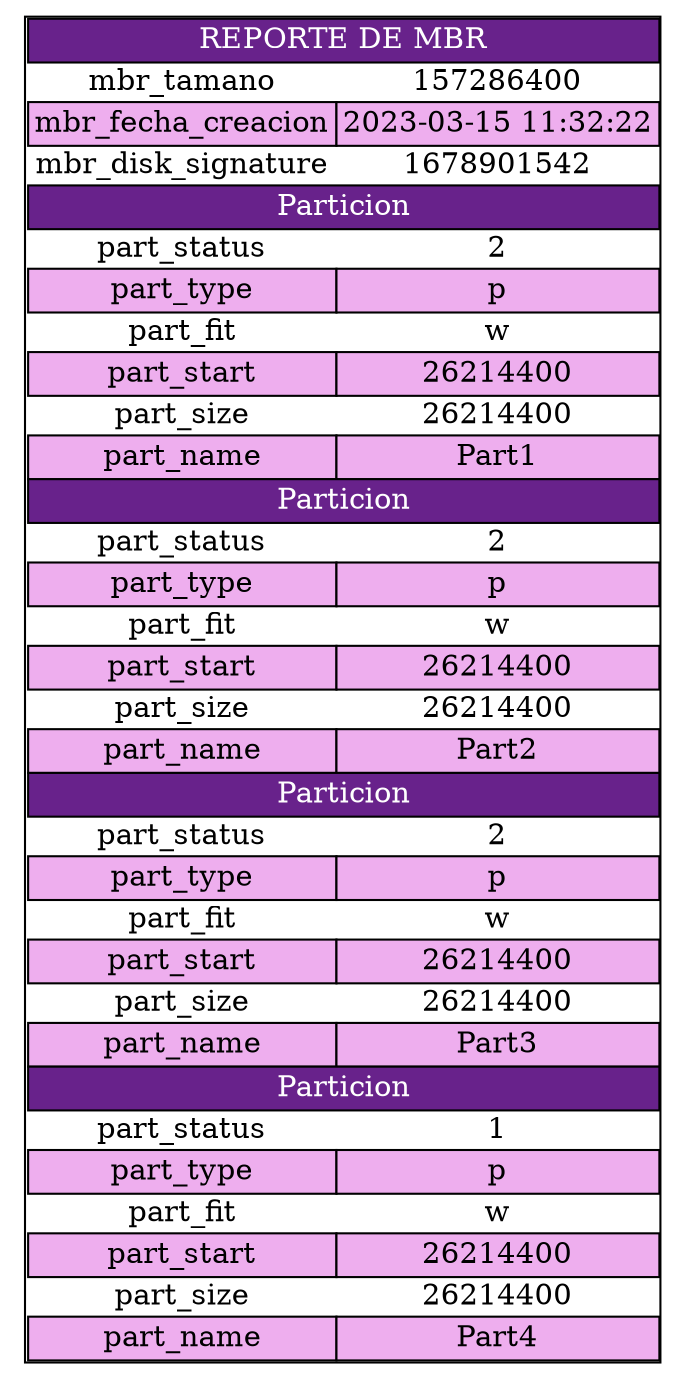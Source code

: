 digraph G {
node[shape=none]
start[label=<<table CELLSPACING="0">
<tr><td colspan="2" bgcolor="darkorchid4"><font color="white">REPORTE DE MBR</font></td></tr>
<tr>
<td border="0">mbr_tamano</td>
<td border="0">157286400</td>
</tr>
<tr>
<td bgcolor="plum2">mbr_fecha_creacion</td>
<td bgcolor="plum2">2023-03-15 11:32:22</td>
</tr>
<tr>
<td border="0">mbr_disk_signature</td>
<td border="0">1678901542</td>
</tr>
<tr><td colspan="2" bgcolor="darkorchid4"><font color="white">Particion</font></td></tr><tr><td border="0">part_status</td><td border="0">2</td></tr><tr><td bgcolor="plum2">part_type</td><td bgcolor="plum2">p</td></tr><tr><td border="0">part_fit</td><td border="0">w</td></tr><tr><td bgcolor="plum2">part_start</td><td bgcolor="plum2">26214400</td></tr><tr><td border="0">part_size</td><td border="0">26214400</td></tr><tr><td bgcolor="plum2">part_name</td><td bgcolor="plum2">Part1</td></tr><tr><td colspan="2" bgcolor="darkorchid4"><font color="white">Particion</font></td></tr><tr><td border="0">part_status</td><td border="0">2</td></tr><tr><td bgcolor="plum2">part_type</td><td bgcolor="plum2">p</td></tr><tr><td border="0">part_fit</td><td border="0">w</td></tr><tr><td bgcolor="plum2">part_start</td><td bgcolor="plum2">26214400</td></tr><tr><td border="0">part_size</td><td border="0">26214400</td></tr><tr><td bgcolor="plum2">part_name</td><td bgcolor="plum2">Part2</td></tr><tr><td colspan="2" bgcolor="darkorchid4"><font color="white">Particion</font></td></tr><tr><td border="0">part_status</td><td border="0">2</td></tr><tr><td bgcolor="plum2">part_type</td><td bgcolor="plum2">p</td></tr><tr><td border="0">part_fit</td><td border="0">w</td></tr><tr><td bgcolor="plum2">part_start</td><td bgcolor="plum2">26214400</td></tr><tr><td border="0">part_size</td><td border="0">26214400</td></tr><tr><td bgcolor="plum2">part_name</td><td bgcolor="plum2">Part3</td></tr><tr><td colspan="2" bgcolor="darkorchid4"><font color="white">Particion</font></td></tr><tr><td border="0">part_status</td><td border="0">1</td></tr><tr><td bgcolor="plum2">part_type</td><td bgcolor="plum2">p</td></tr><tr><td border="0">part_fit</td><td border="0">w</td></tr><tr><td bgcolor="plum2">part_start</td><td bgcolor="plum2">26214400</td></tr><tr><td border="0">part_size</td><td border="0">26214400</td></tr><tr><td bgcolor="plum2">part_name</td><td bgcolor="plum2">Part4</td></tr></table>>];
}